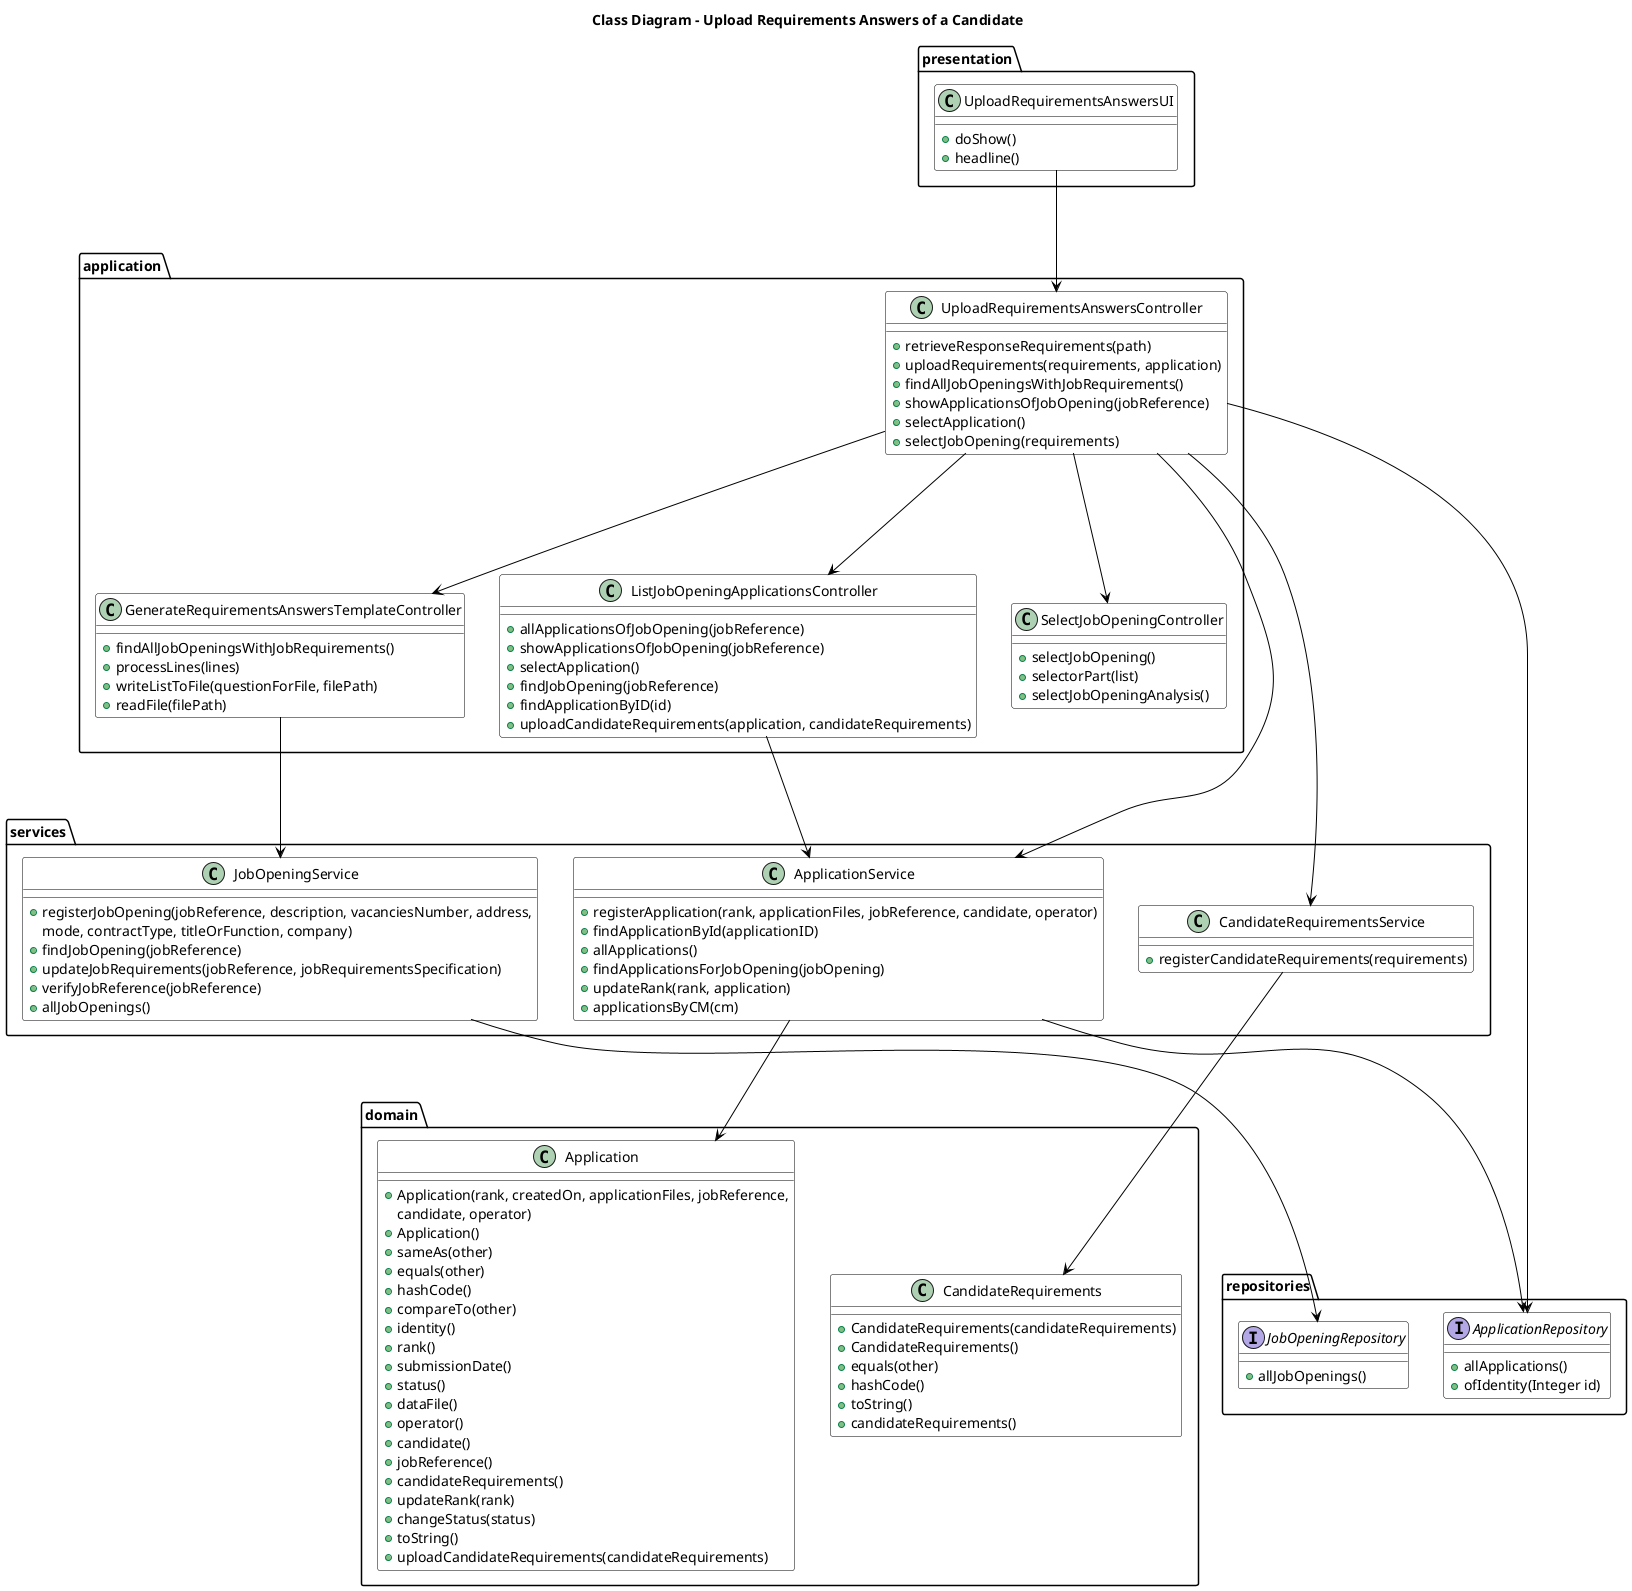 @startuml
skinparam class {
    BackgroundColor White
    ArrowColor Black
    BorderColor Black
    FontColor Black
    FontSize 14
}

Title "Class Diagram - Upload Requirements Answers of a Candidate "

package "presentation" {
    class UploadRequirementsAnswersUI {
        + doShow()
        + headline()
    }
}

package "application" {
    class UploadRequirementsAnswersController {
        + retrieveResponseRequirements(path)
        + uploadRequirements(requirements, application)
        + findAllJobOpeningsWithJobRequirements()
        + showApplicationsOfJobOpening(jobReference)
        + selectApplication()
        + selectJobOpening(requirements)
    }
    class GenerateRequirementsAnswersTemplateController {
        + findAllJobOpeningsWithJobRequirements()
        + processLines(lines)
        + writeListToFile(questionForFile, filePath)
        + readFile(filePath)
    }
    class ListJobOpeningApplicationsController {
        + allApplicationsOfJobOpening(jobReference)
        + showApplicationsOfJobOpening(jobReference)
        + selectApplication()
        + findJobOpening(jobReference)
        + findApplicationByID(id)
        + uploadCandidateRequirements(application, candidateRequirements)
    }
    class SelectJobOpeningController {
        + selectJobOpening()
        + selectorPart(list)
        + selectJobOpeningAnalysis()
    }
}

package "repositories" {
    interface JobOpeningRepository {
        + allJobOpenings()
    }

    interface ApplicationRepository {
        + allApplications()
        + ofIdentity(Integer id)
    }
}

package "domain" {
    class Application {
        + Application(rank, createdOn, applicationFiles, jobReference,
            candidate, operator)
        + Application()
        + sameAs(other)
        + equals(other)
        + hashCode()
        + compareTo(other)
        + identity()
        + rank()
        + submissionDate()
        + status()
        + dataFile()
        + operator()
        + candidate()
        + jobReference()
        + candidateRequirements()
        + updateRank(rank)
        + changeStatus(status)
        + toString()
        + uploadCandidateRequirements(candidateRequirements)
    }

    class CandidateRequirements {
        + CandidateRequirements(candidateRequirements)
        + CandidateRequirements()
        + equals(other)
        + hashCode()
        + toString()
        + candidateRequirements()
    }
}

package "services" {
    class JobOpeningService {
        + registerJobOpening(jobReference, description, vacanciesNumber, address,
            mode, contractType, titleOrFunction, company)
        + findJobOpening(jobReference)
        + updateJobRequirements(jobReference, jobRequirementsSpecification)
        + verifyJobReference(jobReference)
        + allJobOpenings()
    }

    class ApplicationService {
        + registerApplication(rank, applicationFiles, jobReference, candidate, operator)
        + findApplicationById(applicationID)
        + allApplications()
        + findApplicationsForJobOpening(jobOpening)
        + updateRank(rank, application)
        + applicationsByCM(cm)
    }

    class CandidateRequirementsService {
        + registerCandidateRequirements(requirements)
    }
}



UploadRequirementsAnswersUI ---> UploadRequirementsAnswersController

UploadRequirementsAnswersController ---> GenerateRequirementsAnswersTemplateController
UploadRequirementsAnswersController ---> ListJobOpeningApplicationsController
UploadRequirementsAnswersController ---> SelectJobOpeningController
UploadRequirementsAnswersController ---> CandidateRequirementsService
UploadRequirementsAnswersController ---> ApplicationService
UploadRequirementsAnswersController ---> ApplicationRepository

GenerateRequirementsAnswersTemplateController ---> JobOpeningService

JobOpeningService ---> JobOpeningRepository

ListJobOpeningApplicationsController ---> ApplicationService

ApplicationService ---> ApplicationRepository
ApplicationService ---> Application

CandidateRequirementsService ---> CandidateRequirements
@enduml